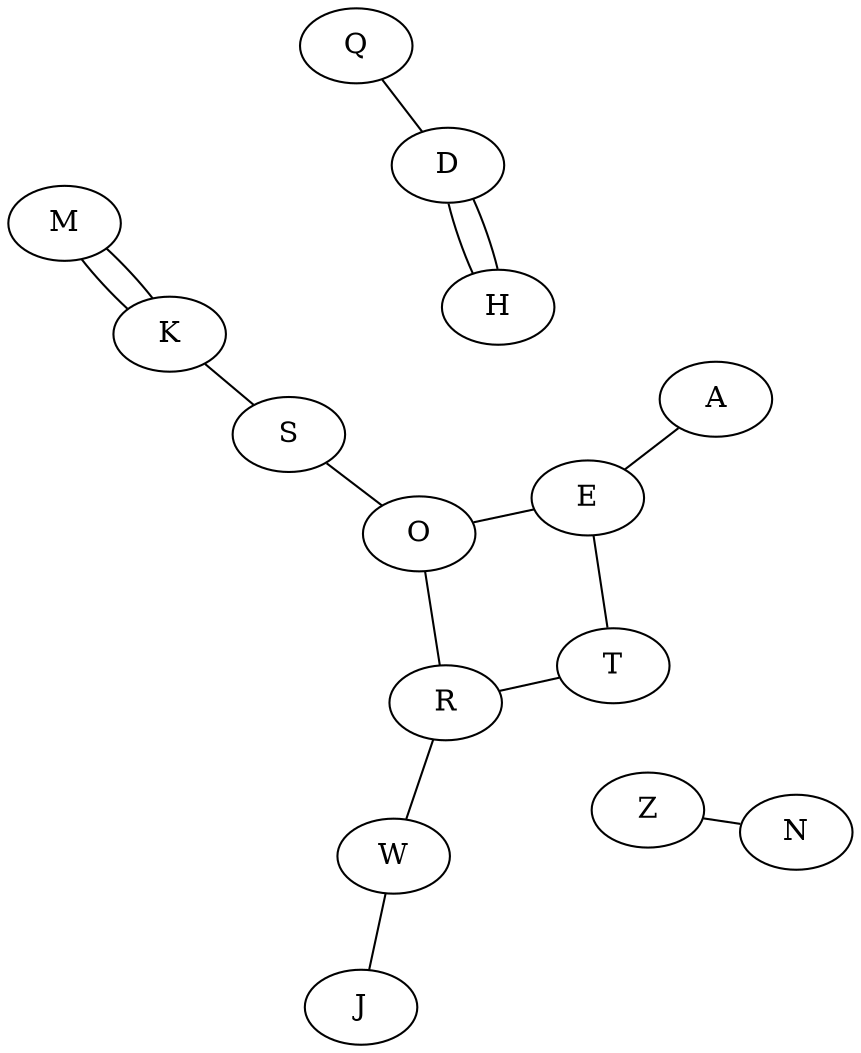 graph G {
	layout=neato;
	"S" -- "K";
	"S" -- "O";
	"K" -- "M";
	"K" -- "M";
	"E" -- "A";
	"Z" -- "N";
	"Q" -- "D";
	"R" -- "O";
	"H" -- "D";
	"O" -- "E";
	"T" -- "R";
	"J" -- "W";
	"T" -- "E";
	"D" -- "H";
	"W" -- "R";
}
